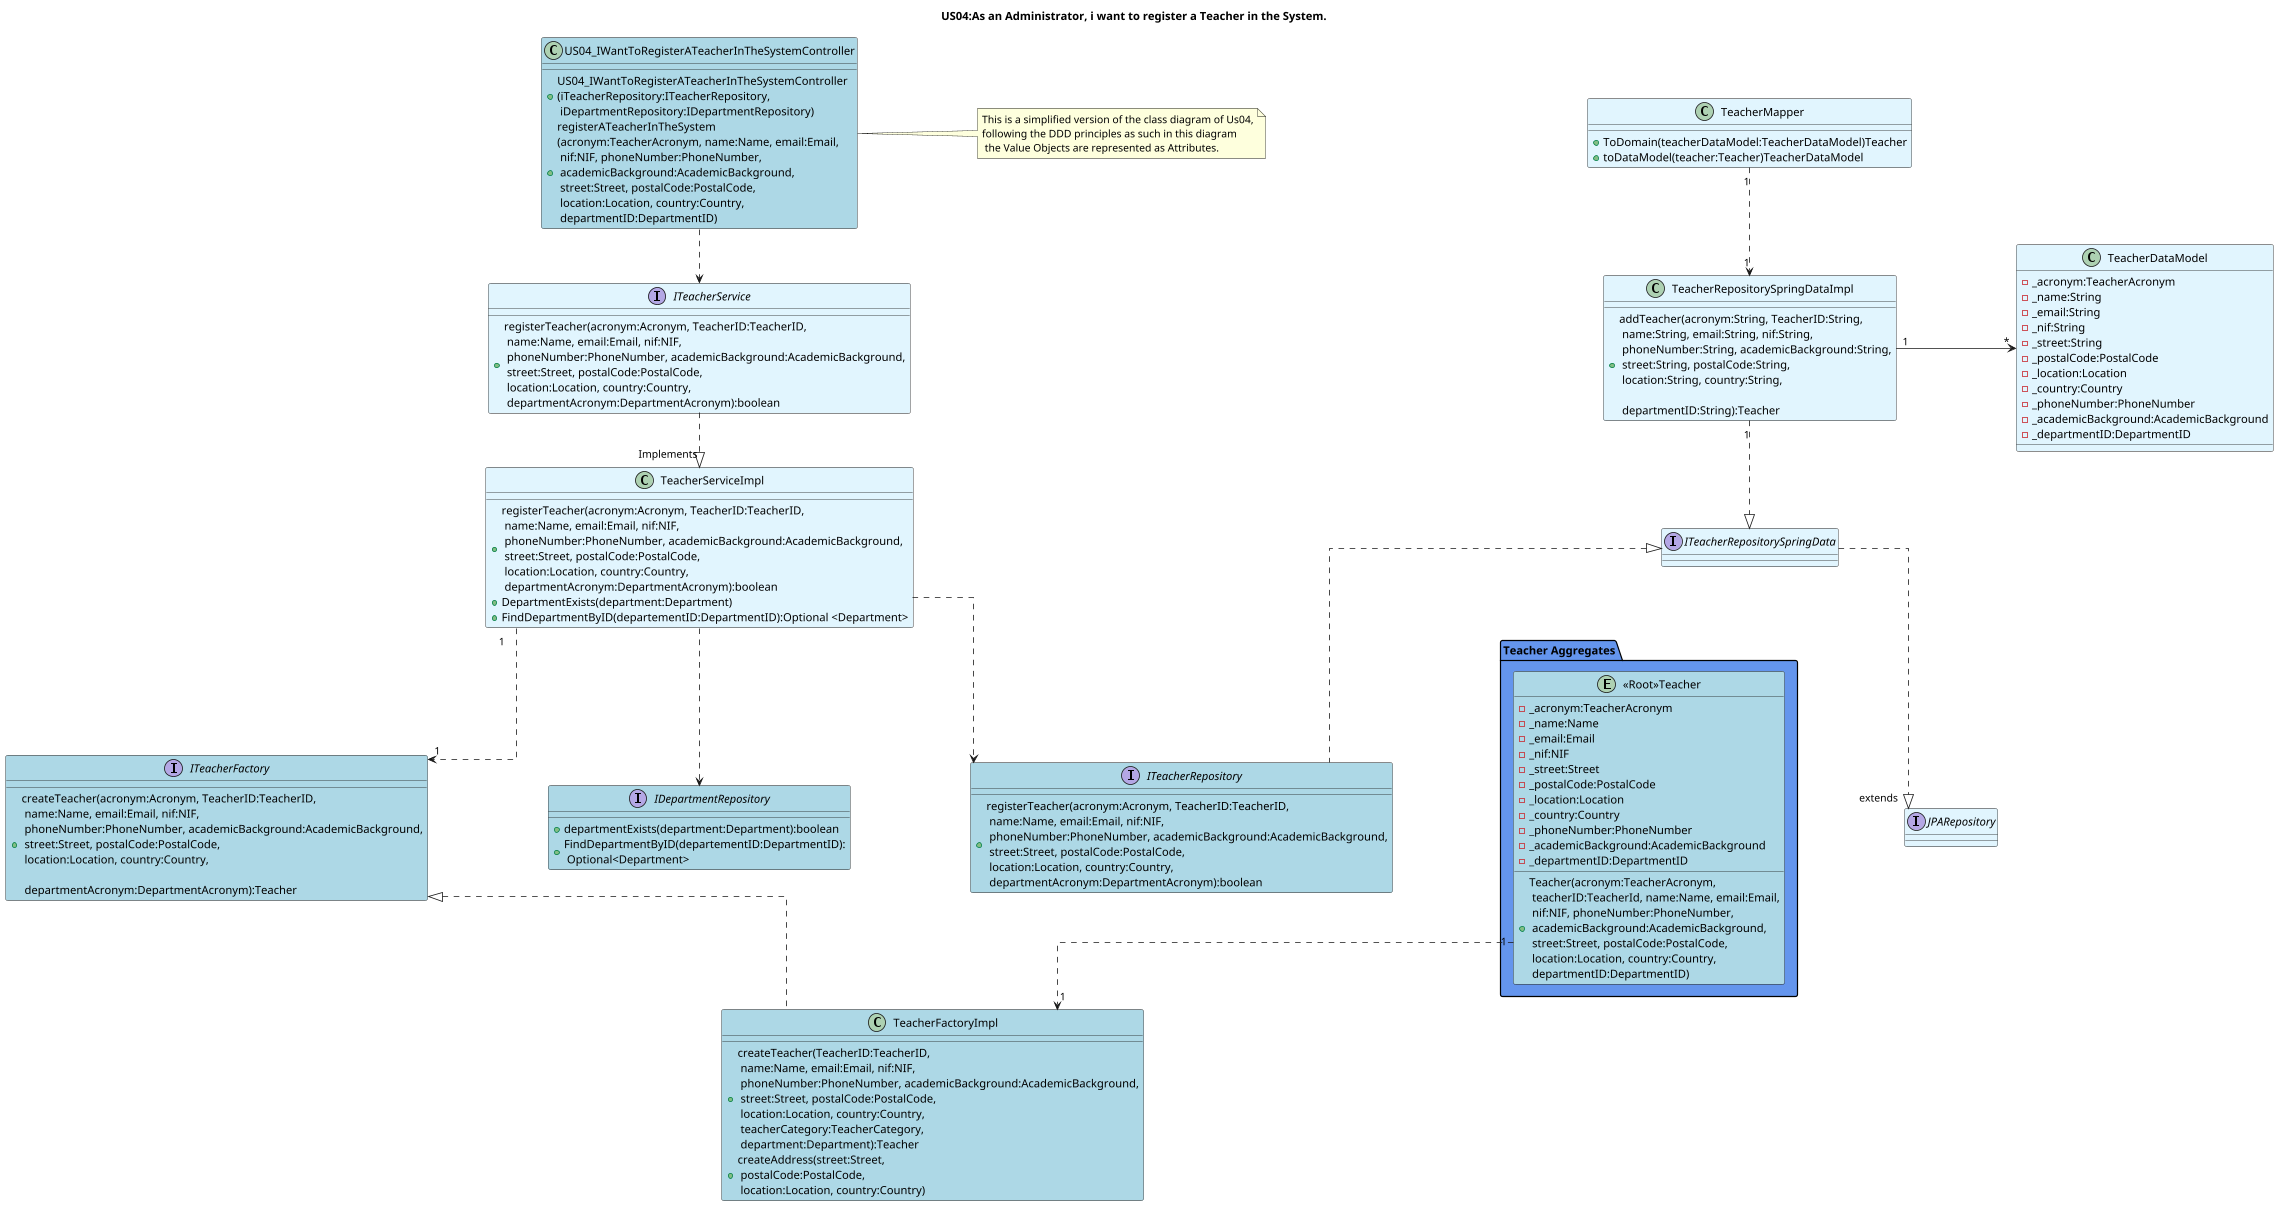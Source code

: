 @startuml
scale 0.8
skinparam ranksep 20
skinparam nodesep 150
skinparam linetype ortho
skinparam classBackgroundColor #E1F5FE

title US04:As an Administrator, i want to register a Teacher in the System.

class US04_IWantToRegisterATeacherInTheSystemController #lightblue{
    +US04_IWantToRegisterATeacherInTheSystemController\n(iTeacherRepository:ITeacherRepository,\n iDepartmentRepository:IDepartmentRepository)
    +registerATeacherInTheSystem\n(acronym:TeacherAcronym, name:Name, email:Email,\n nif:NIF, phoneNumber:PhoneNumber,\n academicBackground:AcademicBackground,\n street:Street, postalCode:PostalCode,\n location:Location, country:Country,\n departmentID:DepartmentID)
}
note right of US04_IWantToRegisterATeacherInTheSystemController
This is a simplified version of the class diagram of Us04,
following the DDD principles as such in this diagram
 the Value Objects are represented as Attributes.
end note
class TeacherFactoryImpl #lightblue{
    +createTeacher(TeacherID:TeacherID,\n name:Name, email:Email, nif:NIF,\n phoneNumber:PhoneNumber, academicBackground:AcademicBackground,\n street:Street, postalCode:PostalCode,\n location:Location, country:Country,\n teacherCategory:TeacherCategory,\n department:Department):Teacher
    +createAddress(street:Street,\n postalCode:PostalCode,\n location:Location, country:Country)
}
class TeacherServiceImpl{
   +registerTeacher(acronym:Acronym, TeacherID:TeacherID,\n name:Name, email:Email, nif:NIF,\n phoneNumber:PhoneNumber, academicBackground:AcademicBackground,\n street:Street, postalCode:PostalCode,\n location:Location, country:Country,\n departmentAcronym:DepartmentAcronym):boolean
   + DepartmentExists(department:Department)
   +FindDepartmentByID(departementID:DepartmentID):Optional <Department>
}
class TeacherMapper{
+ ToDomain(teacherDataModel:TeacherDataModel)Teacher
+toDataModel(teacher:Teacher)TeacherDataModel
}
class TeacherDataModel{
-_acronym:TeacherAcronym
        -_name:String
        -_email:String
        -_nif:String
        -_street:String
        -_postalCode:PostalCode
        -_location:Location
        -_country:Country
        -_phoneNumber:PhoneNumber
        -_academicBackground:AcademicBackground
        -_departmentID:DepartmentID
}
class TeacherRepositorySpringDataImpl{
+addTeacher(acronym:String, TeacherID:String,\n name:String, email:String, nif:String,\n phoneNumber:String, academicBackground:String,\n street:String, postalCode:String,\n location:String, country:String,\n \n departmentID:String):Teacher

}

interface ITeacherFactory #lightblue{
    +createTeacher(acronym:Acronym, TeacherID:TeacherID,\n name:Name, email:Email, nif:NIF,\n phoneNumber:PhoneNumber, academicBackground:AcademicBackground,\n street:Street, postalCode:PostalCode,\n location:Location, country:Country,\n \n departmentAcronym:DepartmentAcronym):Teacher
}

interface IDepartmentRepository #lightblue{
    +departmentExists(department:Department):boolean
    +FindDepartmentByID(departementID:DepartmentID):\n Optional<Department>
}

interface ITeacherRepository #lightblue{
    +registerTeacher(acronym:Acronym, TeacherID:TeacherID,\n name:Name, email:Email, nif:NIF,\n phoneNumber:PhoneNumber, academicBackground:AcademicBackground,\n street:Street, postalCode:PostalCode,\n location:Location, country:Country,\n departmentAcronym:DepartmentAcronym):boolean

}
interface ITeacherService{
   +registerTeacher(acronym:Acronym, TeacherID:TeacherID,\n name:Name, email:Email, nif:NIF,\n phoneNumber:PhoneNumber, academicBackground:AcademicBackground,\n street:Street, postalCode:PostalCode,\n location:Location, country:Country,\n departmentAcronym:DepartmentAcronym):boolean
}
interface ITeacherRepositorySpringData{
}
interface JPARepository{}
package "Teacher Aggregates" #CornflowerBlue {
    entity "<<Root>>Teacher" #lightblue{
        -_acronym:TeacherAcronym
        -_name:Name
        -_email:Email
        -_nif:NIF
        -_street:Street
        -_postalCode:PostalCode
        -_location:Location
        -_country:Country
        -_phoneNumber:PhoneNumber
        -_academicBackground:AcademicBackground
        -_departmentID:DepartmentID
        +Teacher(acronym:TeacherAcronym,\n teacherID:TeacherId, name:Name, email:Email,\n nif:NIF, phoneNumber:PhoneNumber,\n academicBackground:AcademicBackground,\n street:Street, postalCode:PostalCode,\n location:Location, country:Country,\n departmentID:DepartmentID)
    }
}



US04_IWantToRegisterATeacherInTheSystemController ..> ITeacherService
ITeacherService ..|>"Implements" TeacherServiceImpl
TeacherServiceImpl ..> ITeacherRepository
TeacherServiceImpl ..> IDepartmentRepository

TeacherServiceImpl"1" ..>"1" ITeacherFactory
ITeacherFactory <|..TeacherFactoryImpl
"<<Root>>Teacher" "1"..>"1" TeacherFactoryImpl
ITeacherRepositorySpringData ..|> "extends"JPARepository
TeacherRepositorySpringDataImpl "1"..|> ITeacherRepositorySpringData
ITeacherRepositorySpringData <|.. ITeacherRepository

TeacherRepositorySpringDataImpl"1" ->"*" TeacherDataModel
TeacherMapper "1"..> "1"TeacherRepositorySpringDataImpl



@enduml


